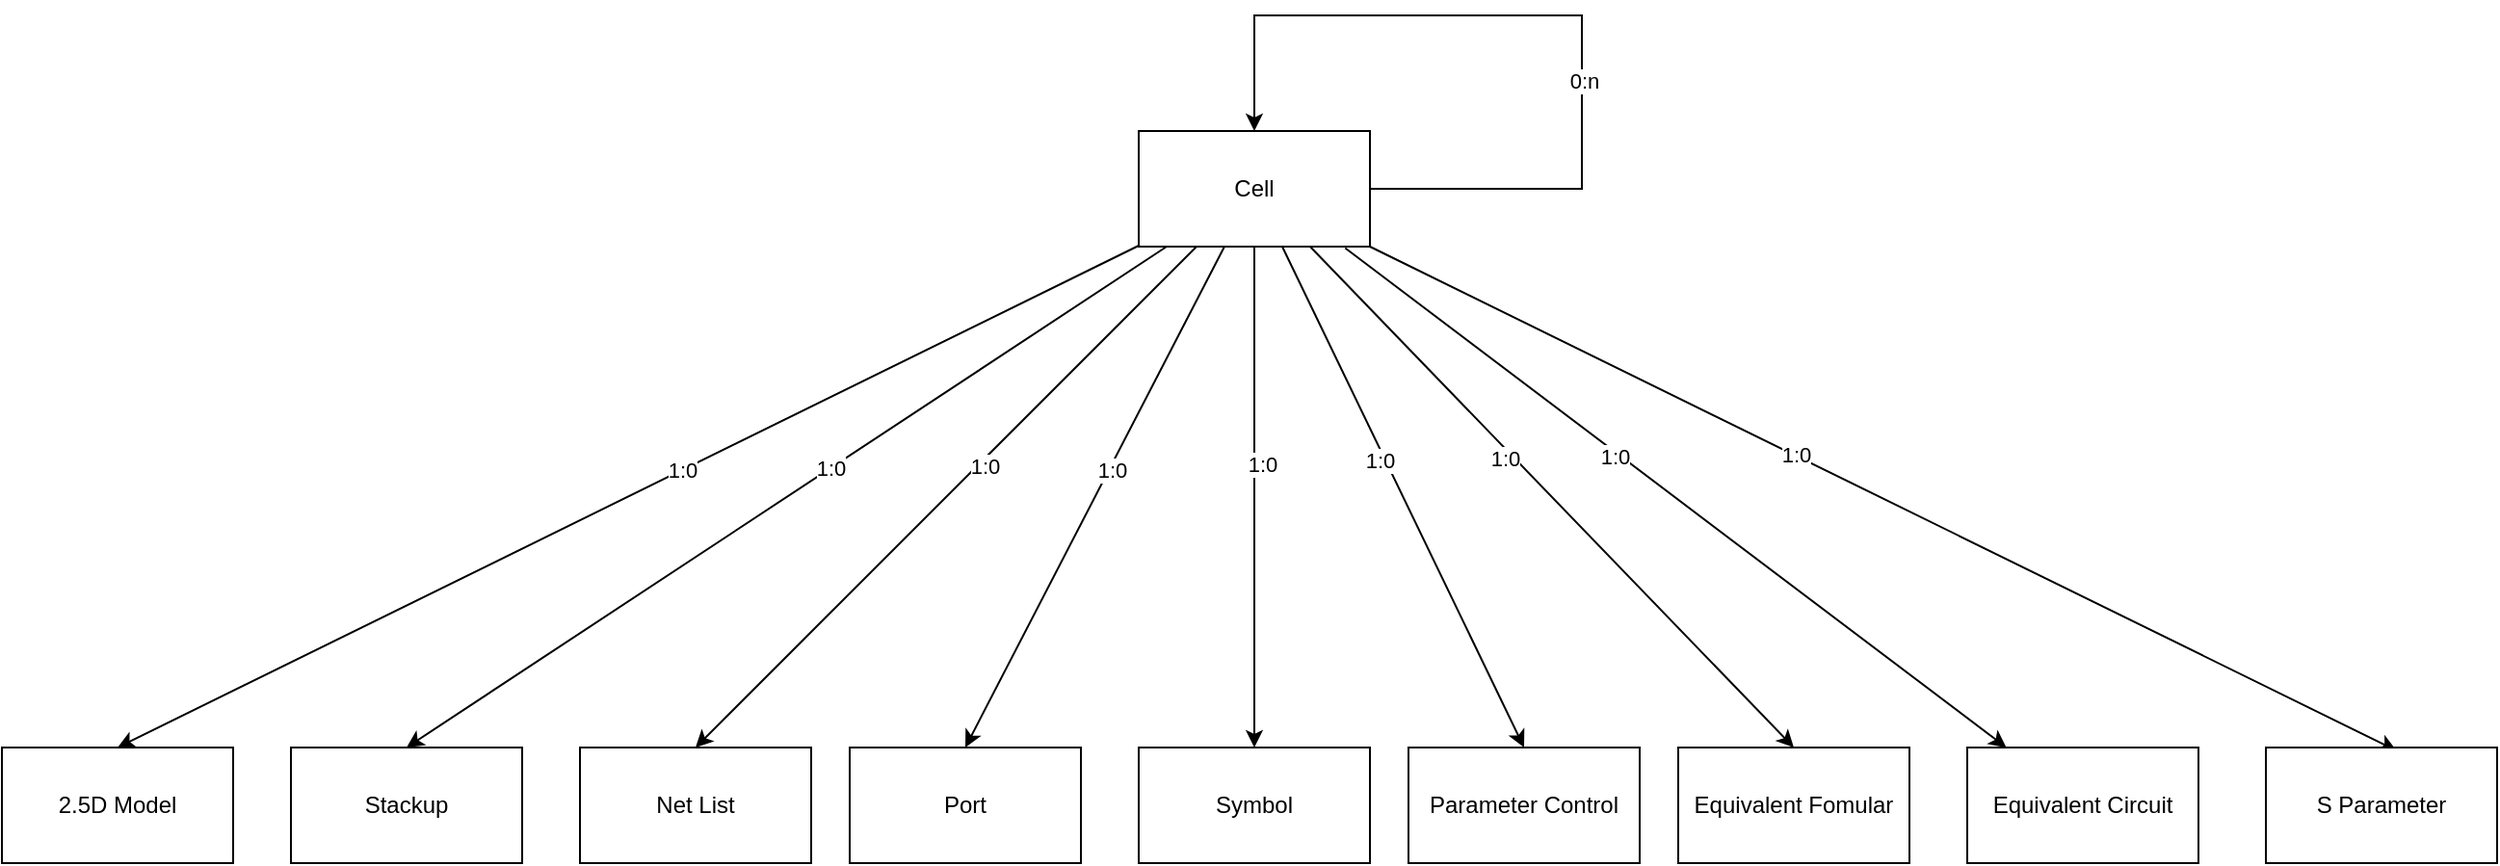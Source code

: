 <mxfile version="14.8.5" type="github">
  <diagram id="R2lEEEUBdFMjLlhIrx00" name="Page-1">
    <mxGraphModel dx="1550" dy="876" grid="1" gridSize="10" guides="1" tooltips="1" connect="1" arrows="1" fold="1" page="1" pageScale="1" pageWidth="850" pageHeight="1100" math="0" shadow="0" extFonts="Permanent Marker^https://fonts.googleapis.com/css?family=Permanent+Marker">
      <root>
        <mxCell id="0" />
        <mxCell id="1" parent="0" />
        <object label="" id="II4heR-R-PHSKxjckNO7-7">
          <mxCell style="edgeStyle=none;rounded=0;orthogonalLoop=1;jettySize=auto;html=1;entryX=0.5;entryY=0;entryDx=0;entryDy=0;" edge="1" parent="1" source="II4heR-R-PHSKxjckNO7-5" target="II4heR-R-PHSKxjckNO7-6">
            <mxGeometry relative="1" as="geometry">
              <Array as="points" />
            </mxGeometry>
          </mxCell>
        </object>
        <mxCell id="II4heR-R-PHSKxjckNO7-26" value="1:0" style="edgeLabel;html=1;align=center;verticalAlign=middle;resizable=0;points=[];" vertex="1" connectable="0" parent="II4heR-R-PHSKxjckNO7-7">
          <mxGeometry x="-0.105" relative="1" as="geometry">
            <mxPoint as="offset" />
          </mxGeometry>
        </mxCell>
        <mxCell id="II4heR-R-PHSKxjckNO7-17" style="edgeStyle=none;rounded=0;orthogonalLoop=1;jettySize=auto;html=1;entryX=0.5;entryY=0;entryDx=0;entryDy=0;" edge="1" parent="1" source="II4heR-R-PHSKxjckNO7-5" target="II4heR-R-PHSKxjckNO7-8">
          <mxGeometry relative="1" as="geometry" />
        </mxCell>
        <mxCell id="II4heR-R-PHSKxjckNO7-27" value="1:0" style="edgeLabel;html=1;align=center;verticalAlign=middle;resizable=0;points=[];" vertex="1" connectable="0" parent="II4heR-R-PHSKxjckNO7-17">
          <mxGeometry x="-0.115" relative="1" as="geometry">
            <mxPoint as="offset" />
          </mxGeometry>
        </mxCell>
        <mxCell id="II4heR-R-PHSKxjckNO7-18" style="edgeStyle=none;rounded=0;orthogonalLoop=1;jettySize=auto;html=1;entryX=0.5;entryY=0;entryDx=0;entryDy=0;" edge="1" parent="1" source="II4heR-R-PHSKxjckNO7-5" target="II4heR-R-PHSKxjckNO7-9">
          <mxGeometry relative="1" as="geometry" />
        </mxCell>
        <mxCell id="II4heR-R-PHSKxjckNO7-28" value="1:0" style="edgeLabel;html=1;align=center;verticalAlign=middle;resizable=0;points=[];" vertex="1" connectable="0" parent="II4heR-R-PHSKxjckNO7-18">
          <mxGeometry x="-0.138" y="3" relative="1" as="geometry">
            <mxPoint as="offset" />
          </mxGeometry>
        </mxCell>
        <mxCell id="II4heR-R-PHSKxjckNO7-19" style="edgeStyle=none;rounded=0;orthogonalLoop=1;jettySize=auto;html=1;entryX=0.5;entryY=0;entryDx=0;entryDy=0;" edge="1" parent="1" source="II4heR-R-PHSKxjckNO7-5" target="II4heR-R-PHSKxjckNO7-10">
          <mxGeometry relative="1" as="geometry" />
        </mxCell>
        <mxCell id="II4heR-R-PHSKxjckNO7-29" value="1:0" style="edgeLabel;html=1;align=center;verticalAlign=middle;resizable=0;points=[];" vertex="1" connectable="0" parent="II4heR-R-PHSKxjckNO7-19">
          <mxGeometry x="-0.111" y="1" relative="1" as="geometry">
            <mxPoint as="offset" />
          </mxGeometry>
        </mxCell>
        <mxCell id="II4heR-R-PHSKxjckNO7-20" style="edgeStyle=none;rounded=0;orthogonalLoop=1;jettySize=auto;html=1;entryX=0.5;entryY=0;entryDx=0;entryDy=0;" edge="1" parent="1" source="II4heR-R-PHSKxjckNO7-5" target="II4heR-R-PHSKxjckNO7-11">
          <mxGeometry relative="1" as="geometry" />
        </mxCell>
        <mxCell id="II4heR-R-PHSKxjckNO7-30" value="1:0" style="edgeLabel;html=1;align=center;verticalAlign=middle;resizable=0;points=[];" vertex="1" connectable="0" parent="II4heR-R-PHSKxjckNO7-20">
          <mxGeometry x="-0.129" y="4" relative="1" as="geometry">
            <mxPoint as="offset" />
          </mxGeometry>
        </mxCell>
        <mxCell id="II4heR-R-PHSKxjckNO7-21" style="edgeStyle=none;rounded=0;orthogonalLoop=1;jettySize=auto;html=1;entryX=0.5;entryY=0;entryDx=0;entryDy=0;" edge="1" parent="1" source="II4heR-R-PHSKxjckNO7-5" target="II4heR-R-PHSKxjckNO7-12">
          <mxGeometry relative="1" as="geometry" />
        </mxCell>
        <mxCell id="II4heR-R-PHSKxjckNO7-31" value="1:0" style="edgeLabel;html=1;align=center;verticalAlign=middle;resizable=0;points=[];" vertex="1" connectable="0" parent="II4heR-R-PHSKxjckNO7-21">
          <mxGeometry x="-0.154" y="-3" relative="1" as="geometry">
            <mxPoint as="offset" />
          </mxGeometry>
        </mxCell>
        <mxCell id="II4heR-R-PHSKxjckNO7-22" style="edgeStyle=none;rounded=0;orthogonalLoop=1;jettySize=auto;html=1;entryX=0.5;entryY=0;entryDx=0;entryDy=0;" edge="1" parent="1" source="II4heR-R-PHSKxjckNO7-5" target="II4heR-R-PHSKxjckNO7-14">
          <mxGeometry relative="1" as="geometry" />
        </mxCell>
        <mxCell id="II4heR-R-PHSKxjckNO7-32" value="1:0" style="edgeLabel;html=1;align=center;verticalAlign=middle;resizable=0;points=[];" vertex="1" connectable="0" parent="II4heR-R-PHSKxjckNO7-22">
          <mxGeometry x="-0.204" y="-3" relative="1" as="geometry">
            <mxPoint x="3" y="4" as="offset" />
          </mxGeometry>
        </mxCell>
        <mxCell id="II4heR-R-PHSKxjckNO7-23" style="edgeStyle=none;rounded=0;orthogonalLoop=1;jettySize=auto;html=1;exitX=0.893;exitY=1.013;exitDx=0;exitDy=0;exitPerimeter=0;" edge="1" parent="1" source="II4heR-R-PHSKxjckNO7-5" target="II4heR-R-PHSKxjckNO7-15">
          <mxGeometry relative="1" as="geometry" />
        </mxCell>
        <mxCell id="II4heR-R-PHSKxjckNO7-33" value="1:0" style="edgeLabel;html=1;align=center;verticalAlign=middle;resizable=0;points=[];" vertex="1" connectable="0" parent="II4heR-R-PHSKxjckNO7-23">
          <mxGeometry x="-0.177" y="-2" relative="1" as="geometry">
            <mxPoint as="offset" />
          </mxGeometry>
        </mxCell>
        <mxCell id="II4heR-R-PHSKxjckNO7-24" style="edgeStyle=none;rounded=0;orthogonalLoop=1;jettySize=auto;html=1;entryX=0.565;entryY=0.027;entryDx=0;entryDy=0;entryPerimeter=0;exitX=1;exitY=1;exitDx=0;exitDy=0;" edge="1" parent="1" source="II4heR-R-PHSKxjckNO7-5" target="II4heR-R-PHSKxjckNO7-16">
          <mxGeometry relative="1" as="geometry" />
        </mxCell>
        <mxCell id="II4heR-R-PHSKxjckNO7-34" value="1:0" style="edgeLabel;html=1;align=center;verticalAlign=middle;resizable=0;points=[];" vertex="1" connectable="0" parent="II4heR-R-PHSKxjckNO7-24">
          <mxGeometry x="-0.163" y="3" relative="1" as="geometry">
            <mxPoint x="-4" y="1" as="offset" />
          </mxGeometry>
        </mxCell>
        <mxCell id="II4heR-R-PHSKxjckNO7-25" style="edgeStyle=none;rounded=0;orthogonalLoop=1;jettySize=auto;html=1;entryX=0.5;entryY=0;entryDx=0;entryDy=0;" edge="1" parent="1" source="II4heR-R-PHSKxjckNO7-5" target="II4heR-R-PHSKxjckNO7-5">
          <mxGeometry relative="1" as="geometry">
            <mxPoint x="920" y="150" as="targetPoint" />
            <Array as="points">
              <mxPoint x="920" y="260" />
              <mxPoint x="920" y="170" />
              <mxPoint x="750" y="170" />
            </Array>
          </mxGeometry>
        </mxCell>
        <mxCell id="II4heR-R-PHSKxjckNO7-35" value="0:n" style="edgeLabel;html=1;align=center;verticalAlign=middle;resizable=0;points=[];" vertex="1" connectable="0" parent="II4heR-R-PHSKxjckNO7-25">
          <mxGeometry x="-0.229" y="-1" relative="1" as="geometry">
            <mxPoint as="offset" />
          </mxGeometry>
        </mxCell>
        <mxCell id="II4heR-R-PHSKxjckNO7-5" value="Cell" style="rounded=0;whiteSpace=wrap;html=1;" vertex="1" parent="1">
          <mxGeometry x="690" y="230" width="120" height="60" as="geometry" />
        </mxCell>
        <mxCell id="II4heR-R-PHSKxjckNO7-6" value="2.5D Model" style="rounded=0;whiteSpace=wrap;html=1;" vertex="1" parent="1">
          <mxGeometry x="100" y="550" width="120" height="60" as="geometry" />
        </mxCell>
        <mxCell id="II4heR-R-PHSKxjckNO7-8" value="Stackup" style="rounded=0;whiteSpace=wrap;html=1;" vertex="1" parent="1">
          <mxGeometry x="250" y="550" width="120" height="60" as="geometry" />
        </mxCell>
        <mxCell id="II4heR-R-PHSKxjckNO7-9" value="Net List" style="rounded=0;whiteSpace=wrap;html=1;" vertex="1" parent="1">
          <mxGeometry x="400" y="550" width="120" height="60" as="geometry" />
        </mxCell>
        <mxCell id="II4heR-R-PHSKxjckNO7-10" value="Port" style="rounded=0;whiteSpace=wrap;html=1;" vertex="1" parent="1">
          <mxGeometry x="540" y="550" width="120" height="60" as="geometry" />
        </mxCell>
        <mxCell id="II4heR-R-PHSKxjckNO7-11" value="Symbol" style="rounded=0;whiteSpace=wrap;html=1;" vertex="1" parent="1">
          <mxGeometry x="690" y="550" width="120" height="60" as="geometry" />
        </mxCell>
        <mxCell id="II4heR-R-PHSKxjckNO7-12" value="Parameter Control" style="rounded=0;whiteSpace=wrap;html=1;" vertex="1" parent="1">
          <mxGeometry x="830" y="550" width="120" height="60" as="geometry" />
        </mxCell>
        <mxCell id="II4heR-R-PHSKxjckNO7-14" value="Equivalent Fomular" style="rounded=0;whiteSpace=wrap;html=1;" vertex="1" parent="1">
          <mxGeometry x="970" y="550" width="120" height="60" as="geometry" />
        </mxCell>
        <mxCell id="II4heR-R-PHSKxjckNO7-15" value="Equivalent Circuit" style="rounded=0;whiteSpace=wrap;html=1;" vertex="1" parent="1">
          <mxGeometry x="1120" y="550" width="120" height="60" as="geometry" />
        </mxCell>
        <mxCell id="II4heR-R-PHSKxjckNO7-16" value="S Parameter" style="rounded=0;whiteSpace=wrap;html=1;" vertex="1" parent="1">
          <mxGeometry x="1275" y="550" width="120" height="60" as="geometry" />
        </mxCell>
      </root>
    </mxGraphModel>
  </diagram>
</mxfile>
